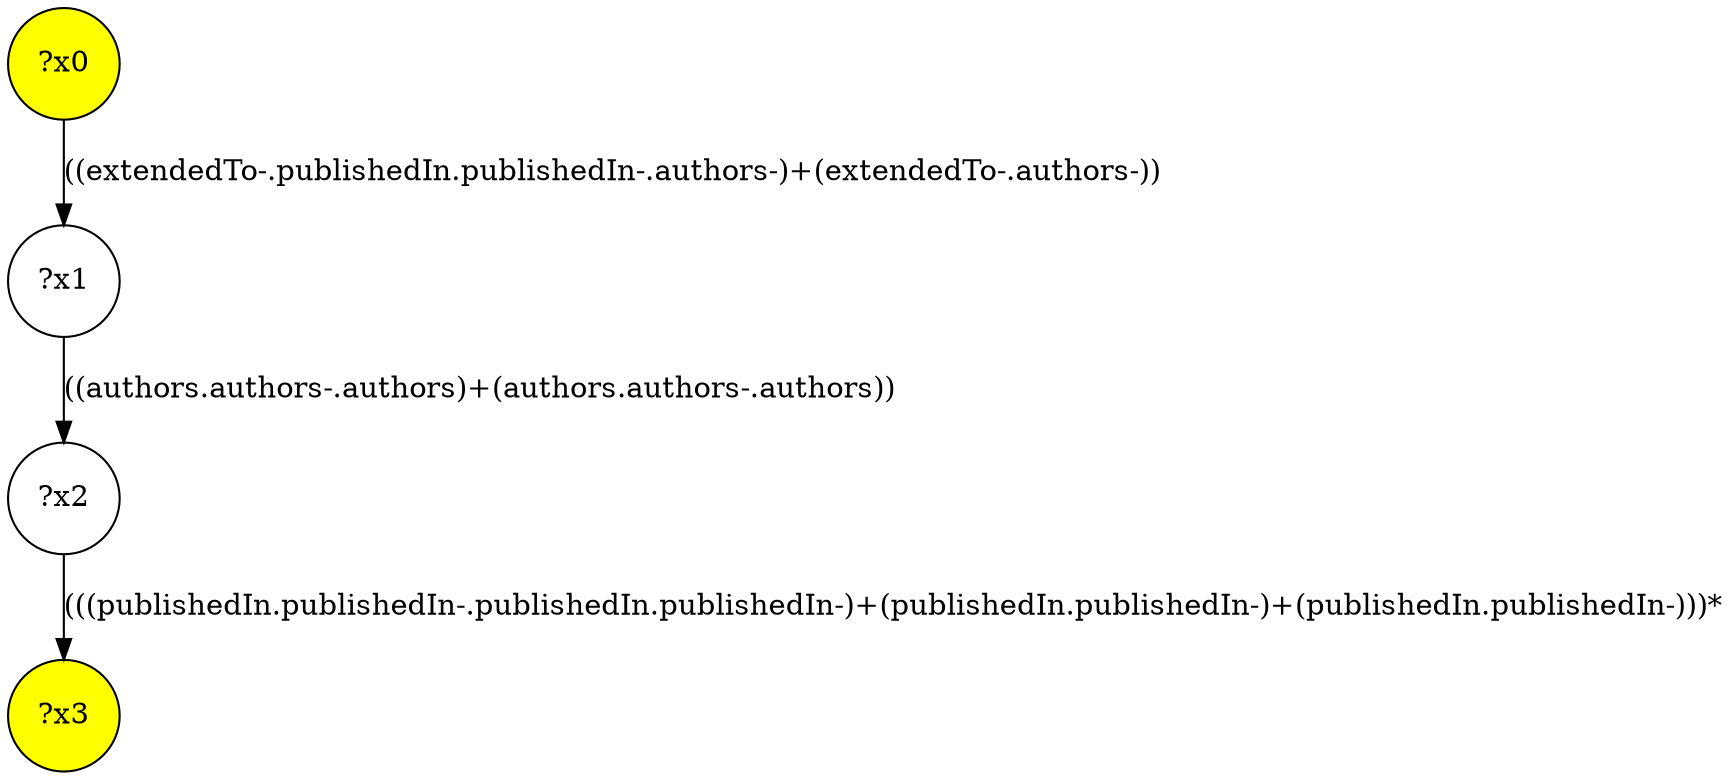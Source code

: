 digraph g {
	x0 [fillcolor="yellow", style="filled," shape=circle, label="?x0"];
	x3 [fillcolor="yellow", style="filled," shape=circle, label="?x3"];
	x1 [shape=circle, label="?x1"];
	x0 -> x1 [label="((extendedTo-.publishedIn.publishedIn-.authors-)+(extendedTo-.authors-))"];
	x2 [shape=circle, label="?x2"];
	x1 -> x2 [label="((authors.authors-.authors)+(authors.authors-.authors))"];
	x2 -> x3 [label="(((publishedIn.publishedIn-.publishedIn.publishedIn-)+(publishedIn.publishedIn-)+(publishedIn.publishedIn-)))*"];
}

